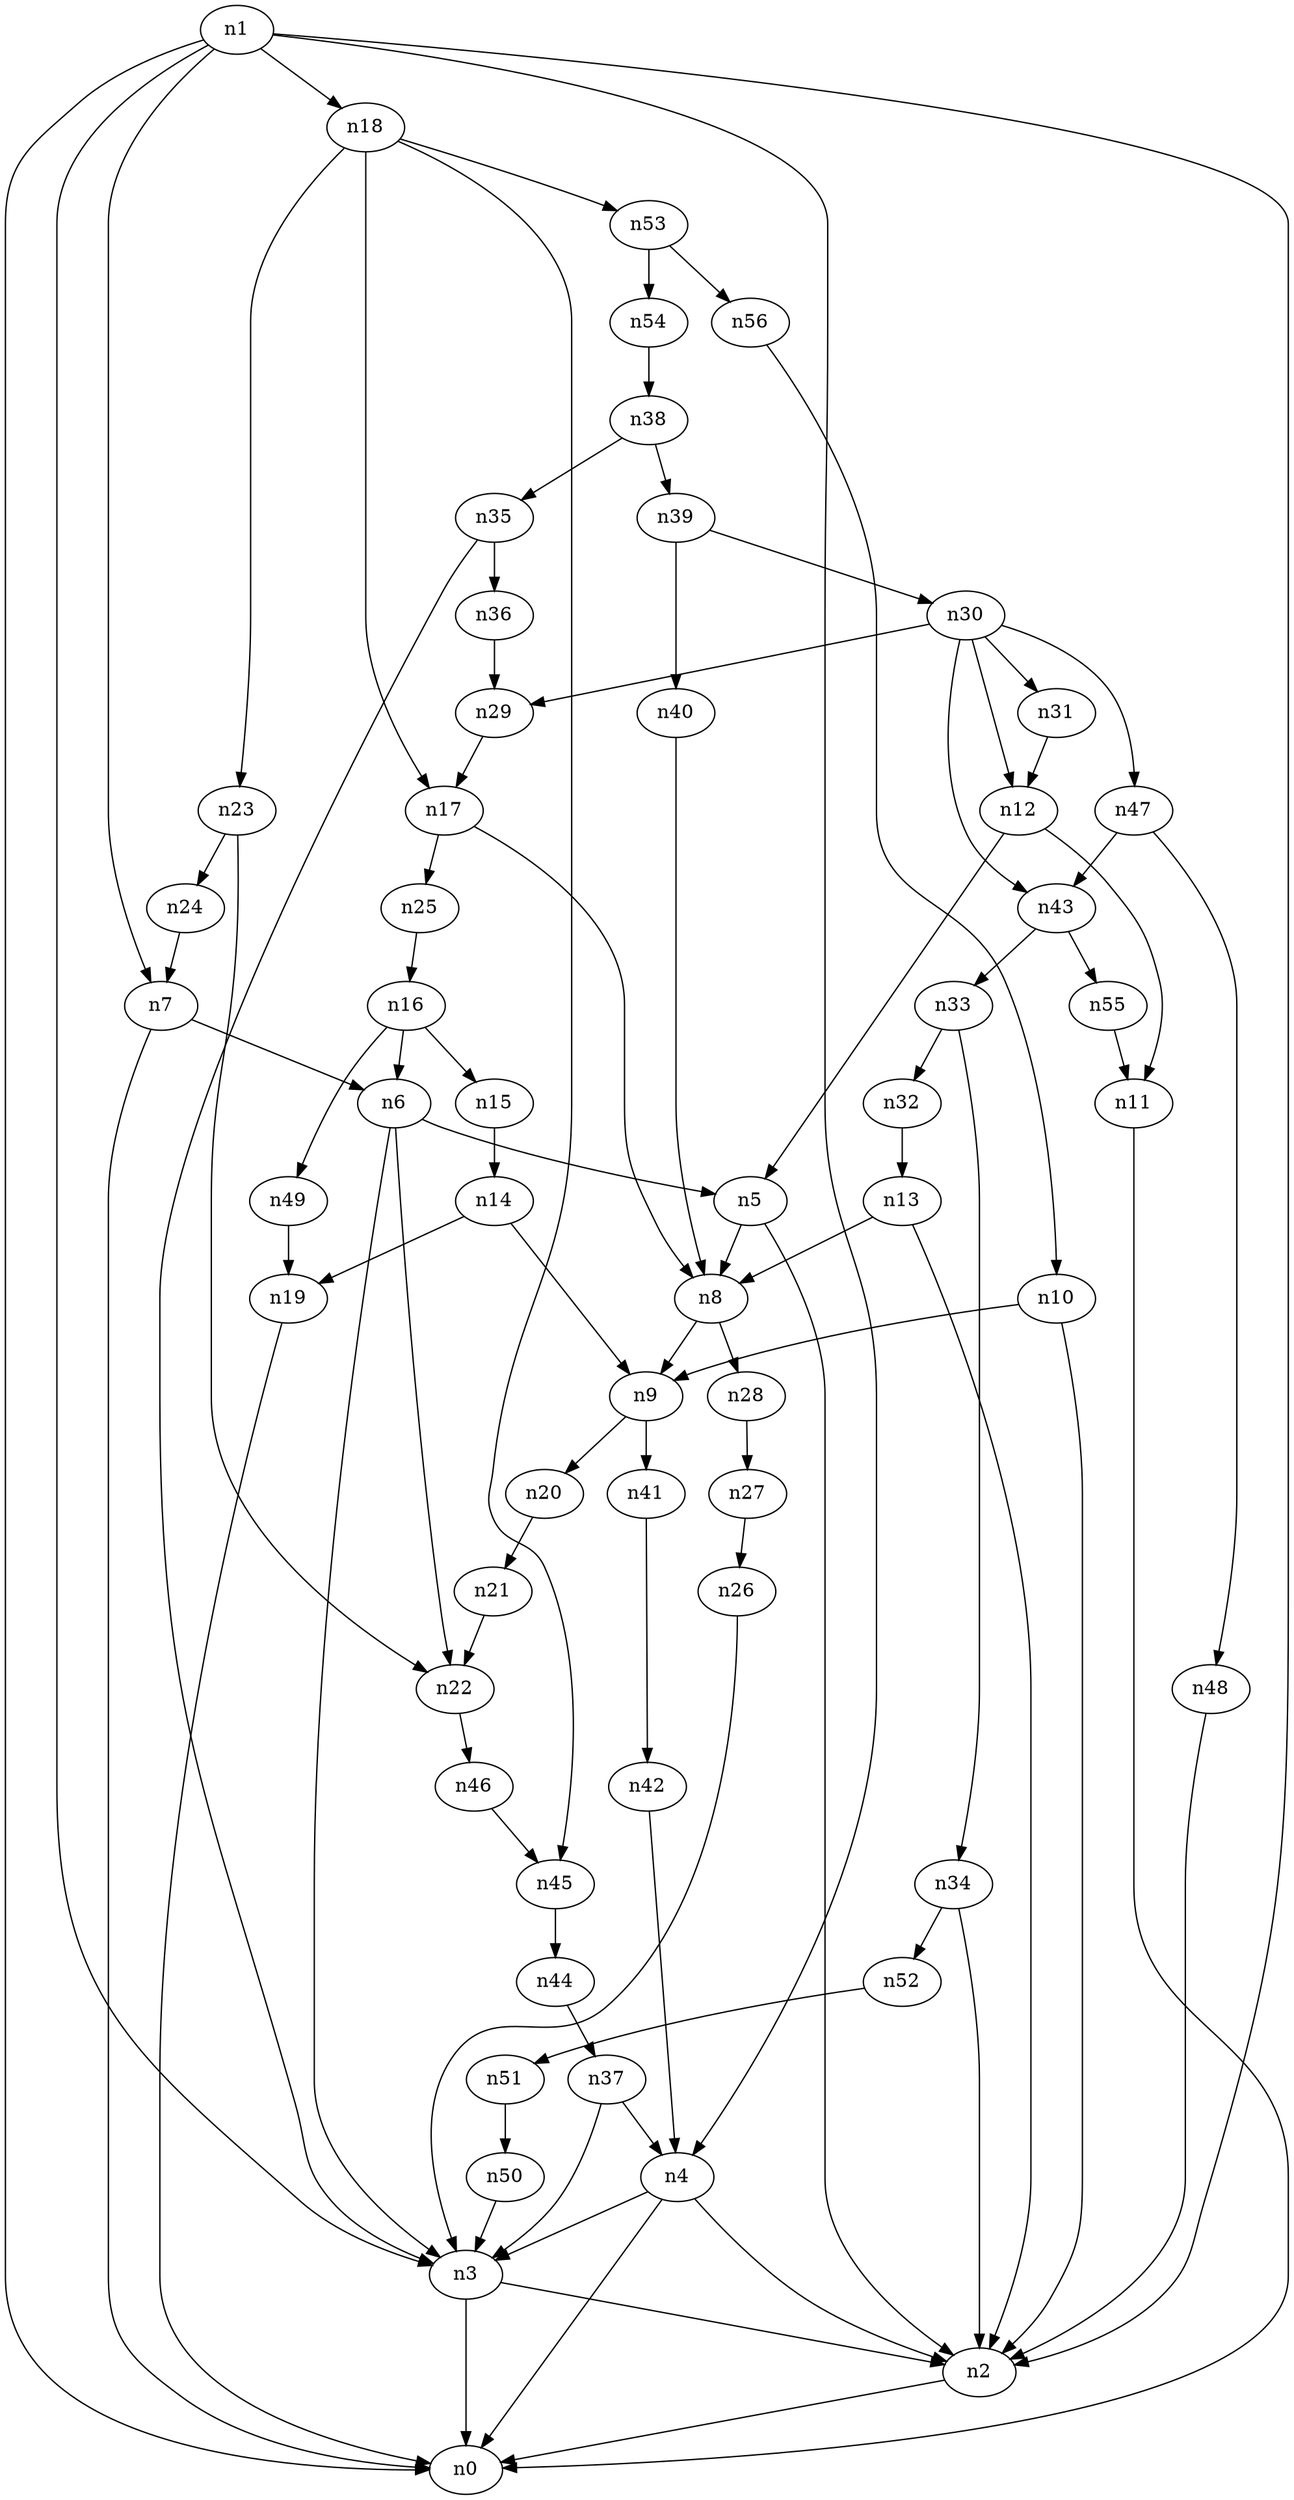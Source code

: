 digraph G {
	n1 -> n0	 [_graphml_id=e0];
	n1 -> n2	 [_graphml_id=e1];
	n1 -> n3	 [_graphml_id=e6];
	n1 -> n4	 [_graphml_id=e9];
	n1 -> n7	 [_graphml_id=e14];
	n1 -> n18	 [_graphml_id=e31];
	n2 -> n0	 [_graphml_id=e5];
	n3 -> n0	 [_graphml_id=e8];
	n3 -> n2	 [_graphml_id=e2];
	n4 -> n0	 [_graphml_id=e4];
	n4 -> n2	 [_graphml_id=e7];
	n4 -> n3	 [_graphml_id=e3];
	n5 -> n2	 [_graphml_id=e10];
	n5 -> n8	 [_graphml_id=e16];
	n6 -> n3	 [_graphml_id=e12];
	n6 -> n5	 [_graphml_id=e11];
	n6 -> n22	 [_graphml_id=e37];
	n7 -> n0	 [_graphml_id=e13];
	n7 -> n6	 [_graphml_id=e15];
	n8 -> n9	 [_graphml_id=e17];
	n8 -> n28	 [_graphml_id=e46];
	n9 -> n20	 [_graphml_id=e34];
	n9 -> n41	 [_graphml_id=e66];
	n10 -> n2	 [_graphml_id=e19];
	n10 -> n9	 [_graphml_id=e18];
	n11 -> n0	 [_graphml_id=e20];
	n12 -> n5	 [_graphml_id=e22];
	n12 -> n11	 [_graphml_id=e21];
	n13 -> n2	 [_graphml_id=e23];
	n13 -> n8	 [_graphml_id=e24];
	n14 -> n9	 [_graphml_id=e25];
	n14 -> n19	 [_graphml_id=e32];
	n15 -> n14	 [_graphml_id=e26];
	n16 -> n6	 [_graphml_id=e28];
	n16 -> n15	 [_graphml_id=e27];
	n16 -> n49	 [_graphml_id=e80];
	n17 -> n8	 [_graphml_id=e29];
	n17 -> n25	 [_graphml_id=e42];
	n18 -> n17	 [_graphml_id=e30];
	n18 -> n23	 [_graphml_id=e38];
	n18 -> n45	 [_graphml_id=e81];
	n18 -> n53	 [_graphml_id=e86];
	n19 -> n0	 [_graphml_id=e33];
	n20 -> n21	 [_graphml_id=e35];
	n21 -> n22	 [_graphml_id=e36];
	n22 -> n46	 [_graphml_id=e75];
	n23 -> n22	 [_graphml_id=e52];
	n23 -> n24	 [_graphml_id=e39];
	n24 -> n7	 [_graphml_id=e40];
	n25 -> n16	 [_graphml_id=e41];
	n26 -> n3	 [_graphml_id=e43];
	n27 -> n26	 [_graphml_id=e44];
	n28 -> n27	 [_graphml_id=e45];
	n29 -> n17	 [_graphml_id=e47];
	n30 -> n12	 [_graphml_id=e49];
	n30 -> n29	 [_graphml_id=e48];
	n30 -> n31	 [_graphml_id=e51];
	n30 -> n43	 [_graphml_id=e70];
	n30 -> n47	 [_graphml_id=e91];
	n31 -> n12	 [_graphml_id=e50];
	n32 -> n13	 [_graphml_id=e53];
	n33 -> n32	 [_graphml_id=e54];
	n33 -> n34	 [_graphml_id=e55];
	n34 -> n2	 [_graphml_id=e56];
	n34 -> n52	 [_graphml_id=e85];
	n35 -> n3	 [_graphml_id=e57];
	n35 -> n36	 [_graphml_id=e58];
	n36 -> n29	 [_graphml_id=e59];
	n37 -> n3	 [_graphml_id=e60];
	n37 -> n4	 [_graphml_id=e61];
	n38 -> n35	 [_graphml_id=e62];
	n38 -> n39	 [_graphml_id=e63];
	n39 -> n30	 [_graphml_id=e71];
	n39 -> n40	 [_graphml_id=e64];
	n40 -> n8	 [_graphml_id=e65];
	n41 -> n42	 [_graphml_id=e67];
	n42 -> n4	 [_graphml_id=e68];
	n43 -> n33	 [_graphml_id=e69];
	n43 -> n55	 [_graphml_id=e90];
	n44 -> n37	 [_graphml_id=e72];
	n45 -> n44	 [_graphml_id=e73];
	n46 -> n45	 [_graphml_id=e74];
	n47 -> n43	 [_graphml_id=e76];
	n47 -> n48	 [_graphml_id=e77];
	n48 -> n2	 [_graphml_id=e78];
	n49 -> n19	 [_graphml_id=e79];
	n50 -> n3	 [_graphml_id=e82];
	n51 -> n50	 [_graphml_id=e83];
	n52 -> n51	 [_graphml_id=e84];
	n53 -> n54	 [_graphml_id=e87];
	n53 -> n56	 [_graphml_id=e92];
	n54 -> n38	 [_graphml_id=e88];
	n55 -> n11	 [_graphml_id=e89];
	n56 -> n10	 [_graphml_id=e93];
}
